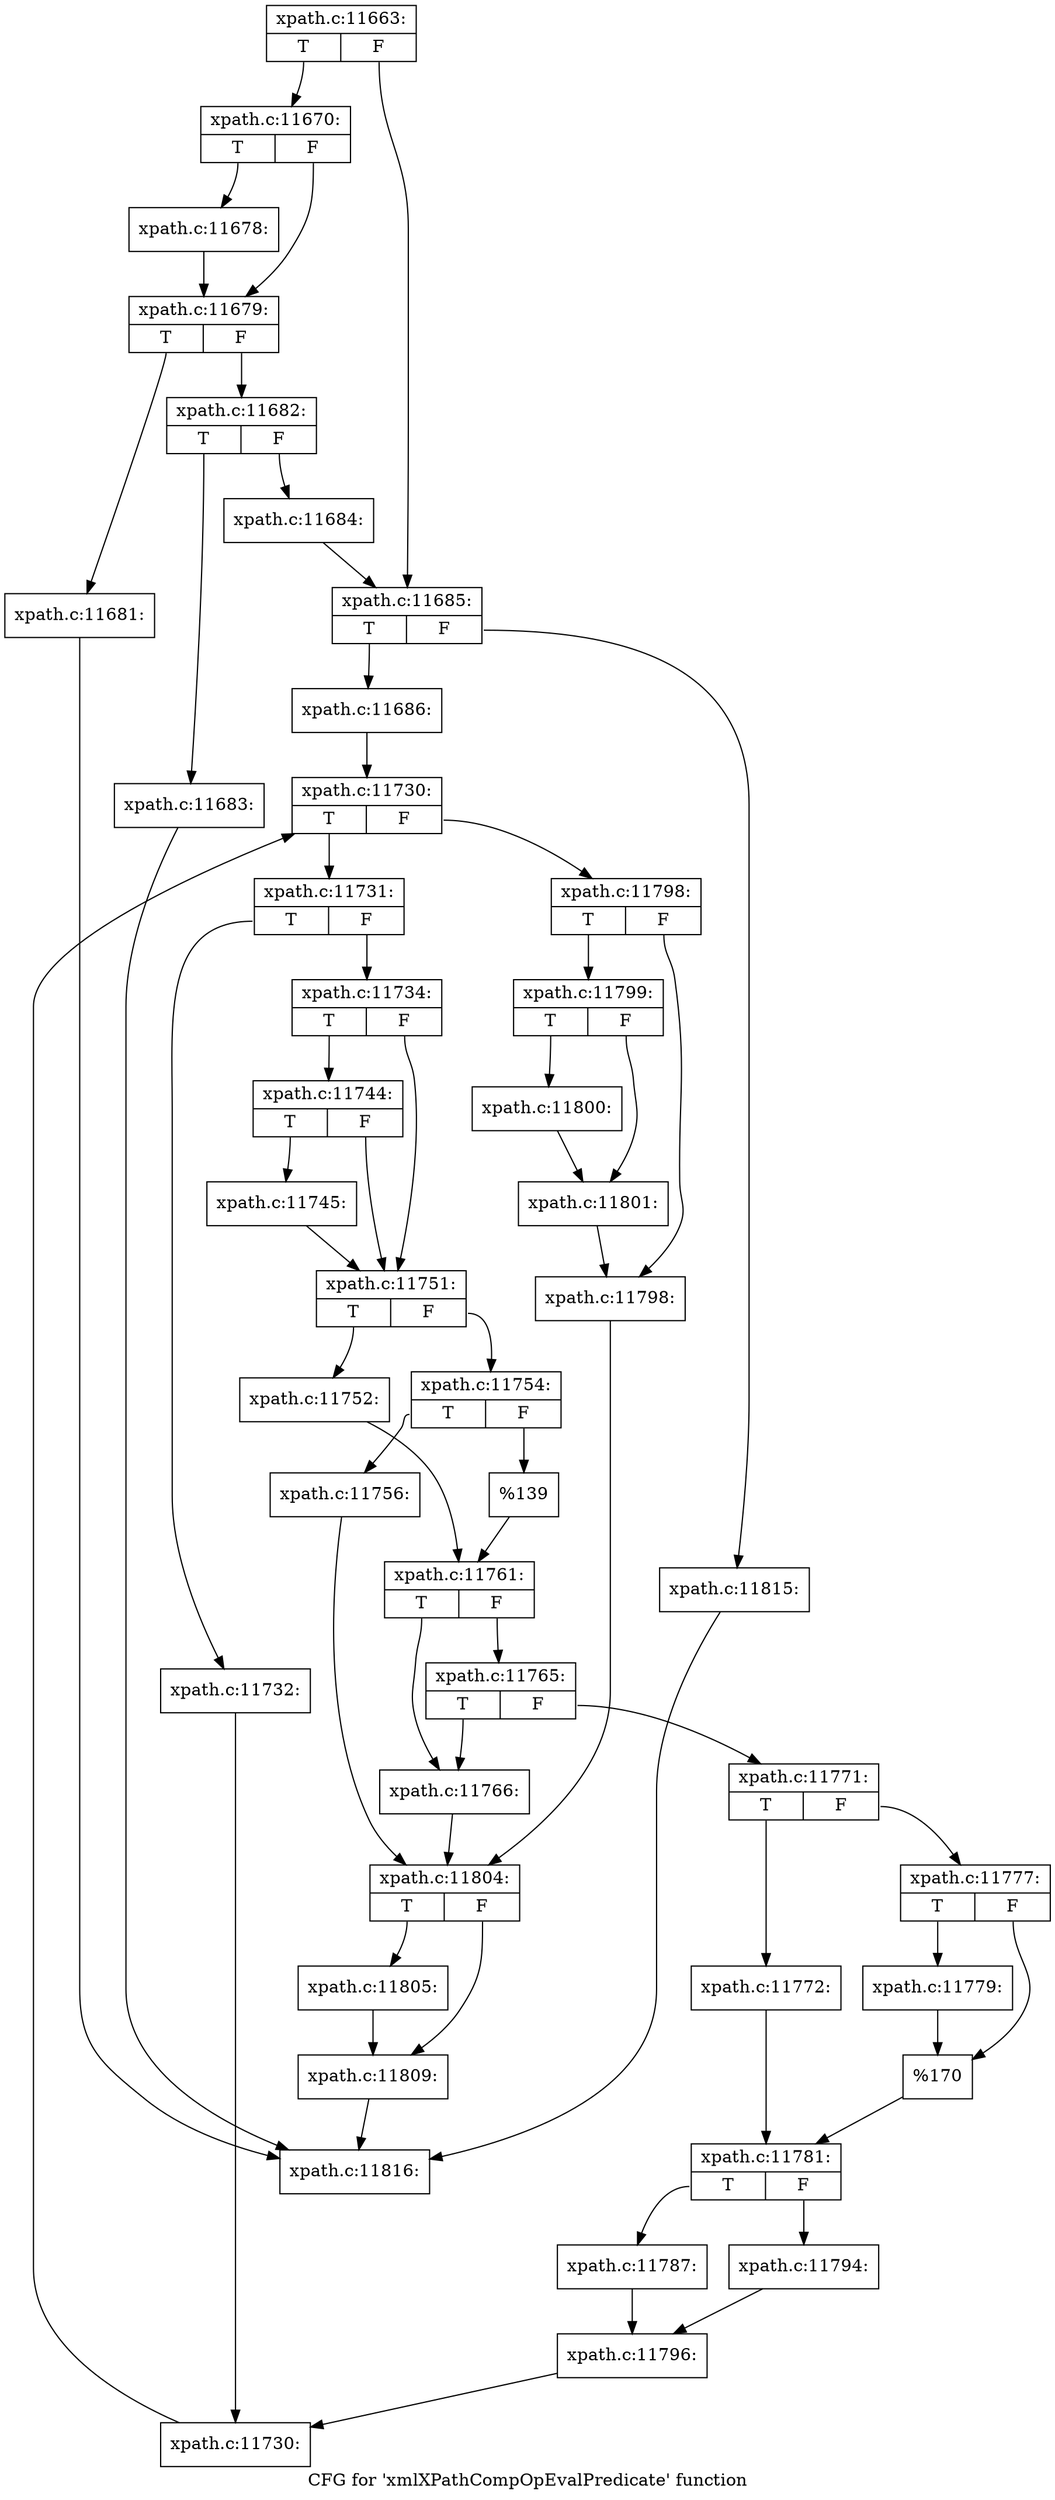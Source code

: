 digraph "CFG for 'xmlXPathCompOpEvalPredicate' function" {
	label="CFG for 'xmlXPathCompOpEvalPredicate' function";

	Node0x506a1c0 [shape=record,label="{xpath.c:11663:|{<s0>T|<s1>F}}"];
	Node0x506a1c0:s0 -> Node0x506b5d0;
	Node0x506a1c0:s1 -> Node0x506b620;
	Node0x506b5d0 [shape=record,label="{xpath.c:11670:|{<s0>T|<s1>F}}"];
	Node0x506b5d0:s0 -> Node0x506c070;
	Node0x506b5d0:s1 -> Node0x506c0c0;
	Node0x506c070 [shape=record,label="{xpath.c:11678:}"];
	Node0x506c070 -> Node0x506c0c0;
	Node0x506c0c0 [shape=record,label="{xpath.c:11679:|{<s0>T|<s1>F}}"];
	Node0x506c0c0:s0 -> Node0x506d2d0;
	Node0x506c0c0:s1 -> Node0x506d320;
	Node0x506d2d0 [shape=record,label="{xpath.c:11681:}"];
	Node0x506d2d0 -> Node0x506ac70;
	Node0x506d320 [shape=record,label="{xpath.c:11682:|{<s0>T|<s1>F}}"];
	Node0x506d320:s0 -> Node0x506d790;
	Node0x506d320:s1 -> Node0x506d7e0;
	Node0x506d790 [shape=record,label="{xpath.c:11683:}"];
	Node0x506d790 -> Node0x506ac70;
	Node0x506d7e0 [shape=record,label="{xpath.c:11684:}"];
	Node0x506d7e0 -> Node0x506b620;
	Node0x506b620 [shape=record,label="{xpath.c:11685:|{<s0>T|<s1>F}}"];
	Node0x506b620:s0 -> Node0x506dd60;
	Node0x506b620:s1 -> Node0x506ddb0;
	Node0x506dd60 [shape=record,label="{xpath.c:11686:}"];
	Node0x506dd60 -> Node0x50712f0;
	Node0x50712f0 [shape=record,label="{xpath.c:11730:|{<s0>T|<s1>F}}"];
	Node0x50712f0:s0 -> Node0x50715d0;
	Node0x50712f0:s1 -> Node0x5071150;
	Node0x50715d0 [shape=record,label="{xpath.c:11731:|{<s0>T|<s1>F}}"];
	Node0x50715d0:s0 -> Node0x5071aa0;
	Node0x50715d0:s1 -> Node0x5071af0;
	Node0x5071aa0 [shape=record,label="{xpath.c:11732:}"];
	Node0x5071aa0 -> Node0x5071540;
	Node0x5071af0 [shape=record,label="{xpath.c:11734:|{<s0>T|<s1>F}}"];
	Node0x5071af0:s0 -> Node0x5072f00;
	Node0x5071af0:s1 -> Node0x5072eb0;
	Node0x5072f00 [shape=record,label="{xpath.c:11744:|{<s0>T|<s1>F}}"];
	Node0x5072f00:s0 -> Node0x5072e60;
	Node0x5072f00:s1 -> Node0x5072eb0;
	Node0x5072e60 [shape=record,label="{xpath.c:11745:}"];
	Node0x5072e60 -> Node0x5072eb0;
	Node0x5072eb0 [shape=record,label="{xpath.c:11751:|{<s0>T|<s1>F}}"];
	Node0x5072eb0:s0 -> Node0x5073b10;
	Node0x5072eb0:s1 -> Node0x5073bb0;
	Node0x5073b10 [shape=record,label="{xpath.c:11752:}"];
	Node0x5073b10 -> Node0x5073b60;
	Node0x5073bb0 [shape=record,label="{xpath.c:11754:|{<s0>T|<s1>F}}"];
	Node0x5073bb0:s0 -> Node0x5074240;
	Node0x5073bb0:s1 -> Node0x5074290;
	Node0x5074240 [shape=record,label="{xpath.c:11756:}"];
	Node0x5074240 -> Node0x5075260;
	Node0x5074290 [shape=record,label="{%139}"];
	Node0x5074290 -> Node0x5073b60;
	Node0x5073b60 [shape=record,label="{xpath.c:11761:|{<s0>T|<s1>F}}"];
	Node0x5073b60:s0 -> Node0x5075a40;
	Node0x5073b60:s1 -> Node0x5075ae0;
	Node0x5075ae0 [shape=record,label="{xpath.c:11765:|{<s0>T|<s1>F}}"];
	Node0x5075ae0:s0 -> Node0x5075a40;
	Node0x5075ae0:s1 -> Node0x5075a90;
	Node0x5075a40 [shape=record,label="{xpath.c:11766:}"];
	Node0x5075a40 -> Node0x5075260;
	Node0x5075a90 [shape=record,label="{xpath.c:11771:|{<s0>T|<s1>F}}"];
	Node0x5075a90:s0 -> Node0x5076620;
	Node0x5075a90:s1 -> Node0x50766c0;
	Node0x5076620 [shape=record,label="{xpath.c:11772:}"];
	Node0x5076620 -> Node0x5076670;
	Node0x50766c0 [shape=record,label="{xpath.c:11777:|{<s0>T|<s1>F}}"];
	Node0x50766c0:s0 -> Node0x5077130;
	Node0x50766c0:s1 -> Node0x5077180;
	Node0x5077130 [shape=record,label="{xpath.c:11779:}"];
	Node0x5077130 -> Node0x5077180;
	Node0x5077180 [shape=record,label="{%170}"];
	Node0x5077180 -> Node0x5076670;
	Node0x5076670 [shape=record,label="{xpath.c:11781:|{<s0>T|<s1>F}}"];
	Node0x5076670:s0 -> Node0x5077980;
	Node0x5076670:s1 -> Node0x5077a20;
	Node0x5077980 [shape=record,label="{xpath.c:11787:}"];
	Node0x5077980 -> Node0x50779d0;
	Node0x5077a20 [shape=record,label="{xpath.c:11794:}"];
	Node0x5077a20 -> Node0x50779d0;
	Node0x50779d0 [shape=record,label="{xpath.c:11796:}"];
	Node0x50779d0 -> Node0x5071540;
	Node0x5071540 [shape=record,label="{xpath.c:11730:}"];
	Node0x5071540 -> Node0x50712f0;
	Node0x5071150 [shape=record,label="{xpath.c:11798:|{<s0>T|<s1>F}}"];
	Node0x5071150:s0 -> Node0x5078940;
	Node0x5071150:s1 -> Node0x5078990;
	Node0x5078940 [shape=record,label="{xpath.c:11799:|{<s0>T|<s1>F}}"];
	Node0x5078940:s0 -> Node0x5078d50;
	Node0x5078940:s1 -> Node0x5078da0;
	Node0x5078d50 [shape=record,label="{xpath.c:11800:}"];
	Node0x5078d50 -> Node0x5078da0;
	Node0x5078da0 [shape=record,label="{xpath.c:11801:}"];
	Node0x5078da0 -> Node0x5078990;
	Node0x5078990 [shape=record,label="{xpath.c:11798:}"];
	Node0x5078990 -> Node0x5075260;
	Node0x5075260 [shape=record,label="{xpath.c:11804:|{<s0>T|<s1>F}}"];
	Node0x5075260:s0 -> Node0x50796e0;
	Node0x5075260:s1 -> Node0x5079730;
	Node0x50796e0 [shape=record,label="{xpath.c:11805:}"];
	Node0x50796e0 -> Node0x5079730;
	Node0x5079730 [shape=record,label="{xpath.c:11809:}"];
	Node0x5079730 -> Node0x506ac70;
	Node0x506ddb0 [shape=record,label="{xpath.c:11815:}"];
	Node0x506ddb0 -> Node0x506ac70;
	Node0x506ac70 [shape=record,label="{xpath.c:11816:}"];
}
